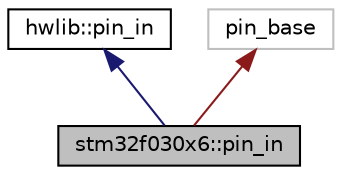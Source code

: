 digraph "stm32f030x6::pin_in"
{
  edge [fontname="Helvetica",fontsize="10",labelfontname="Helvetica",labelfontsize="10"];
  node [fontname="Helvetica",fontsize="10",shape=record];
  Node3 [label="stm32f030x6::pin_in",height=0.2,width=0.4,color="black", fillcolor="grey75", style="filled", fontcolor="black"];
  Node4 -> Node3 [dir="back",color="midnightblue",fontsize="10",style="solid",fontname="Helvetica"];
  Node4 [label="hwlib::pin_in",height=0.2,width=0.4,color="black", fillcolor="white", style="filled",URL="$classhwlib_1_1pin__in.html"];
  Node5 -> Node3 [dir="back",color="firebrick4",fontsize="10",style="solid",fontname="Helvetica"];
  Node5 [label="pin_base",height=0.2,width=0.4,color="grey75", fillcolor="white", style="filled"];
}
